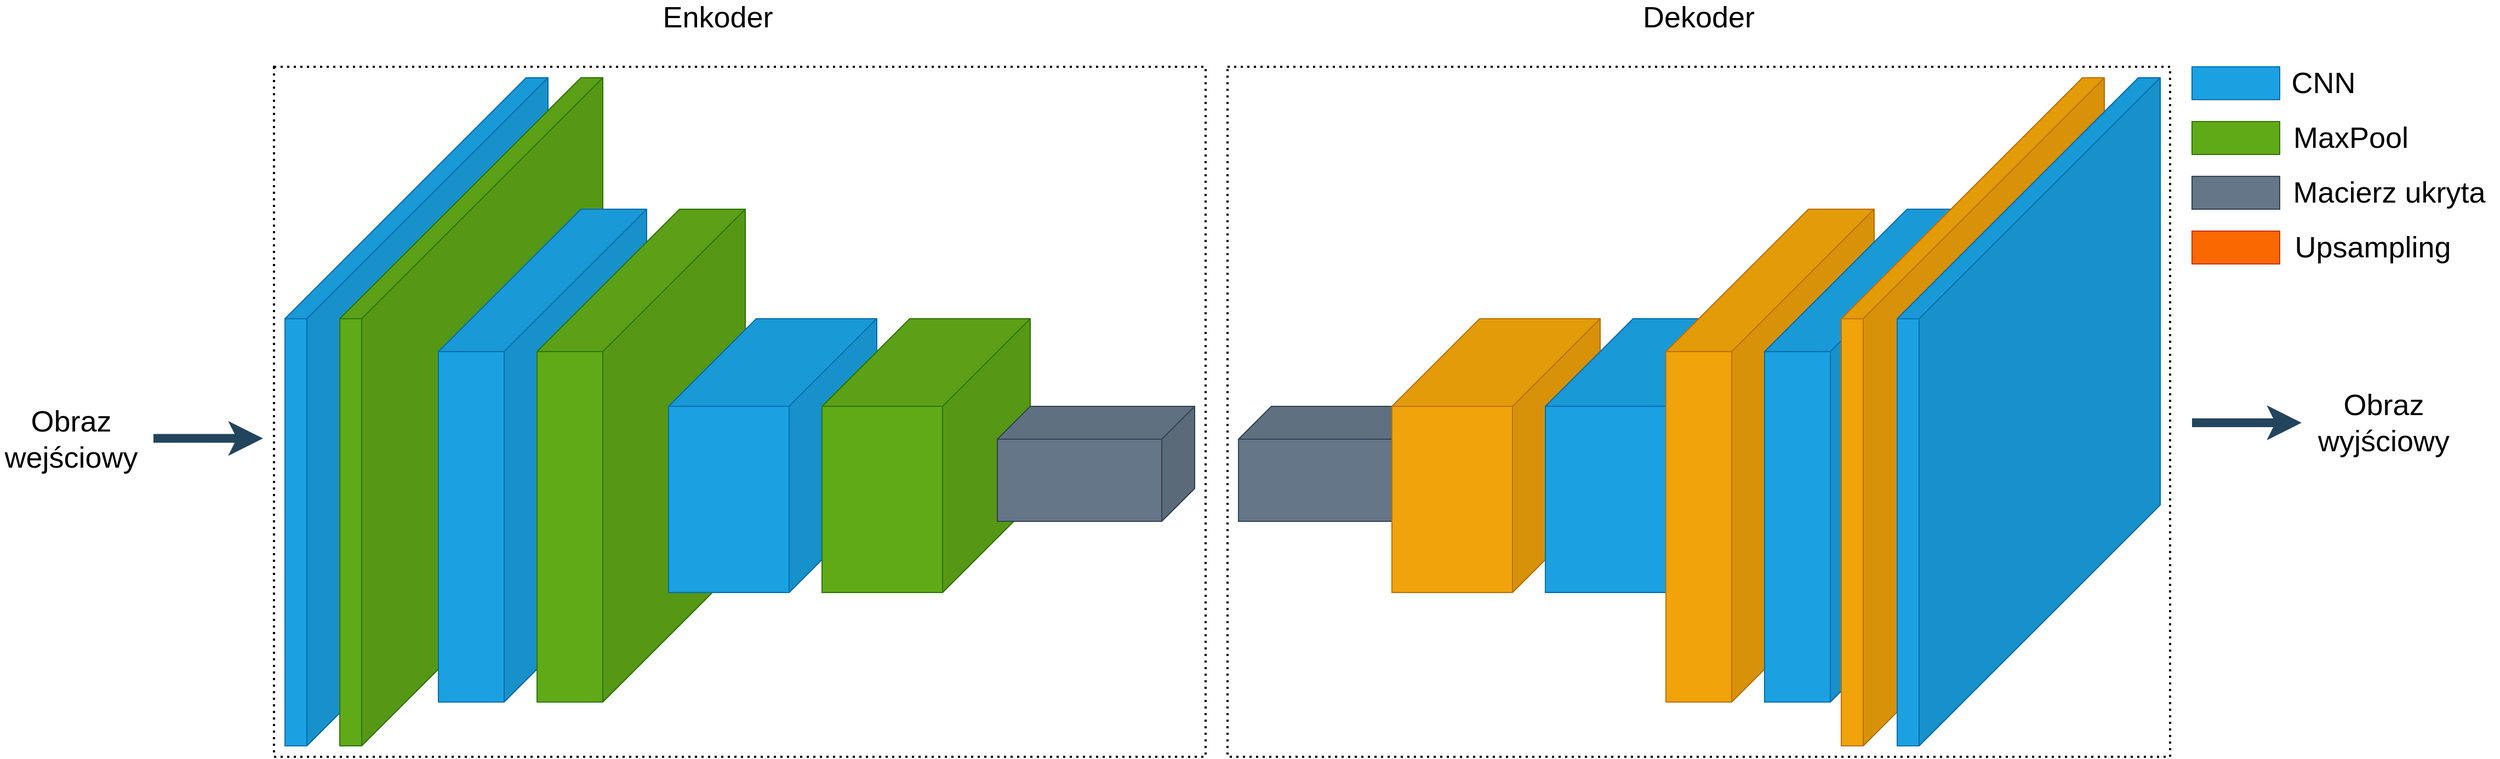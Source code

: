 <mxfile version="22.0.6" type="github">
  <diagram name="Strona-1" id="7Bol3v8hB-BvymdotYsc">
    <mxGraphModel dx="3838" dy="1816" grid="1" gridSize="10" guides="1" tooltips="1" connect="1" arrows="1" fold="1" page="1" pageScale="1" pageWidth="827" pageHeight="1169" math="0" shadow="0">
      <root>
        <mxCell id="0" />
        <mxCell id="1" parent="0" />
        <mxCell id="Qzy2jJmeIsJSBQBwepts-1" value="" style="shape=cube;whiteSpace=wrap;html=1;boundedLbl=1;backgroundOutline=1;darkOpacity=0.05;darkOpacity2=0.1;direction=east;flipH=1;size=220;labelBackgroundColor=none;fillColor=#1ba1e2;strokeColor=#006EAF;fontColor=#ffffff;" vertex="1" parent="1">
          <mxGeometry x="-360" y="240" width="240" height="610" as="geometry" />
        </mxCell>
        <mxCell id="Qzy2jJmeIsJSBQBwepts-3" value="" style="shape=cube;whiteSpace=wrap;html=1;boundedLbl=1;backgroundOutline=1;darkOpacity=0.05;darkOpacity2=0.1;direction=east;flipH=1;size=220;labelBackgroundColor=none;fillColor=#60a917;strokeColor=#2D7600;fontColor=#ffffff;" vertex="1" parent="1">
          <mxGeometry x="-310" y="240" width="240" height="610" as="geometry" />
        </mxCell>
        <mxCell id="Qzy2jJmeIsJSBQBwepts-9" value="" style="shape=cube;whiteSpace=wrap;html=1;boundedLbl=1;backgroundOutline=1;darkOpacity=0.05;darkOpacity2=0.1;direction=east;flipH=1;size=130;labelBackgroundColor=none;fillColor=#1ba1e2;strokeColor=#006EAF;fontColor=#ffffff;" vertex="1" parent="1">
          <mxGeometry x="-220" y="360" width="190" height="450" as="geometry" />
        </mxCell>
        <mxCell id="Qzy2jJmeIsJSBQBwepts-11" value="" style="shape=cube;whiteSpace=wrap;html=1;boundedLbl=1;backgroundOutline=1;darkOpacity=0.05;darkOpacity2=0.1;direction=east;flipH=1;size=130;labelBackgroundColor=none;fillColor=#60a917;strokeColor=#2D7600;fontColor=#ffffff;" vertex="1" parent="1">
          <mxGeometry x="-130" y="360" width="190" height="450" as="geometry" />
        </mxCell>
        <mxCell id="Qzy2jJmeIsJSBQBwepts-12" value="" style="shape=cube;whiteSpace=wrap;html=1;boundedLbl=1;backgroundOutline=1;darkOpacity=0.05;darkOpacity2=0.1;direction=east;flipH=1;size=80;labelBackgroundColor=none;fillColor=#1ba1e2;strokeColor=#006EAF;fontColor=#ffffff;" vertex="1" parent="1">
          <mxGeometry x="-10" y="460" width="190" height="250" as="geometry" />
        </mxCell>
        <mxCell id="Qzy2jJmeIsJSBQBwepts-19" value="" style="shape=cube;whiteSpace=wrap;html=1;boundedLbl=1;backgroundOutline=1;darkOpacity=0.05;darkOpacity2=0.1;direction=east;flipH=1;size=80;labelBackgroundColor=none;fillColor=#60a917;strokeColor=#2D7600;fontColor=#ffffff;" vertex="1" parent="1">
          <mxGeometry x="130" y="460" width="190" height="250" as="geometry" />
        </mxCell>
        <mxCell id="Qzy2jJmeIsJSBQBwepts-6" value="" style="shape=cube;whiteSpace=wrap;html=1;boundedLbl=1;backgroundOutline=1;darkOpacity=0.05;darkOpacity2=0.1;direction=east;flipH=1;size=30;labelBackgroundColor=none;fillColor=#647687;strokeColor=#314354;fontColor=#ffffff;" vertex="1" parent="1">
          <mxGeometry x="290" y="540" width="180" height="105" as="geometry" />
        </mxCell>
        <mxCell id="Qzy2jJmeIsJSBQBwepts-20" value="" style="shape=cube;whiteSpace=wrap;html=1;boundedLbl=1;backgroundOutline=1;darkOpacity=0.05;darkOpacity2=0.1;direction=east;flipH=1;size=30;labelBackgroundColor=none;fillColor=#647687;strokeColor=#314354;fontColor=#ffffff;" vertex="1" parent="1">
          <mxGeometry x="510" y="540" width="180" height="105" as="geometry" />
        </mxCell>
        <mxCell id="Qzy2jJmeIsJSBQBwepts-21" value="" style="shape=cube;whiteSpace=wrap;html=1;boundedLbl=1;backgroundOutline=1;darkOpacity=0.05;darkOpacity2=0.1;direction=east;flipH=1;size=80;labelBackgroundColor=none;fillColor=#f0a30a;strokeColor=#BD7000;fontColor=#000000;" vertex="1" parent="1">
          <mxGeometry x="650" y="460" width="190" height="250" as="geometry" />
        </mxCell>
        <mxCell id="Qzy2jJmeIsJSBQBwepts-22" value="" style="shape=cube;whiteSpace=wrap;html=1;boundedLbl=1;backgroundOutline=1;darkOpacity=0.05;darkOpacity2=0.1;direction=east;flipH=1;size=80;labelBackgroundColor=none;fillColor=#1ba1e2;strokeColor=#006EAF;fontColor=#ffffff;" vertex="1" parent="1">
          <mxGeometry x="790" y="460" width="190" height="250" as="geometry" />
        </mxCell>
        <mxCell id="Qzy2jJmeIsJSBQBwepts-23" value="" style="shape=cube;whiteSpace=wrap;html=1;boundedLbl=1;backgroundOutline=1;darkOpacity=0.05;darkOpacity2=0.1;direction=east;flipH=1;size=130;labelBackgroundColor=none;fillColor=#f0a30a;strokeColor=#BD7000;fontColor=#000000;" vertex="1" parent="1">
          <mxGeometry x="900" y="360" width="190" height="450" as="geometry" />
        </mxCell>
        <mxCell id="Qzy2jJmeIsJSBQBwepts-24" value="" style="shape=cube;whiteSpace=wrap;html=1;boundedLbl=1;backgroundOutline=1;darkOpacity=0.05;darkOpacity2=0.1;direction=east;flipH=1;size=130;labelBackgroundColor=none;fillColor=#1ba1e2;strokeColor=#006EAF;fontColor=#ffffff;" vertex="1" parent="1">
          <mxGeometry x="990" y="360" width="190" height="450" as="geometry" />
        </mxCell>
        <mxCell id="Qzy2jJmeIsJSBQBwepts-25" value="" style="shape=cube;whiteSpace=wrap;html=1;boundedLbl=1;backgroundOutline=1;darkOpacity=0.05;darkOpacity2=0.1;direction=east;flipH=1;size=220;labelBackgroundColor=none;fillColor=#f0a30a;strokeColor=#BD7000;fontColor=#000000;" vertex="1" parent="1">
          <mxGeometry x="1060" y="240" width="240" height="610" as="geometry" />
        </mxCell>
        <mxCell id="Qzy2jJmeIsJSBQBwepts-26" value="" style="shape=cube;whiteSpace=wrap;html=1;boundedLbl=1;backgroundOutline=1;darkOpacity=0.05;darkOpacity2=0.1;direction=east;flipH=1;size=220;labelBackgroundColor=none;fillColor=#1ba1e2;strokeColor=#006EAF;fontColor=#ffffff;" vertex="1" parent="1">
          <mxGeometry x="1111" y="240" width="240" height="610" as="geometry" />
        </mxCell>
        <mxCell id="Qzy2jJmeIsJSBQBwepts-52" value="Text" style="text;html=1;strokeColor=none;fillColor=none;align=center;verticalAlign=middle;whiteSpace=wrap;rounded=0;fontColor=#FFFFFF;" vertex="1" parent="1">
          <mxGeometry x="-150" y="180" width="60" height="30" as="geometry" />
        </mxCell>
        <mxCell id="Qzy2jJmeIsJSBQBwepts-59" value="" style="rounded=0;whiteSpace=wrap;html=1;strokeColor=#000000;fontColor=#FFFFFF;fillColor=none;strokeWidth=2;dashed=1;dashPattern=1 2;" vertex="1" parent="1">
          <mxGeometry x="500" y="230" width="860" height="630" as="geometry" />
        </mxCell>
        <mxCell id="Qzy2jJmeIsJSBQBwepts-60" value="" style="rounded=0;whiteSpace=wrap;html=1;strokeColor=#000000;fontColor=#FFFFFF;fillColor=none;strokeWidth=2;dashed=1;dashPattern=1 2;" vertex="1" parent="1">
          <mxGeometry x="-370" y="230" width="850" height="630" as="geometry" />
        </mxCell>
        <mxCell id="Qzy2jJmeIsJSBQBwepts-61" value="Text" style="text;html=1;strokeColor=none;fillColor=none;align=center;verticalAlign=middle;whiteSpace=wrap;rounded=0;fontColor=#FFFFFF;" vertex="1" parent="1">
          <mxGeometry x="480" y="530" width="60" height="30" as="geometry" />
        </mxCell>
        <mxCell id="Qzy2jJmeIsJSBQBwepts-62" value="&lt;font style=&quot;font-size: 27px;&quot; color=&quot;#000000&quot;&gt;Enkoder&lt;/font&gt;" style="text;html=1;strokeColor=none;fillColor=none;align=center;verticalAlign=middle;whiteSpace=wrap;rounded=0;fontColor=#FFFFFF;" vertex="1" parent="1">
          <mxGeometry x="-30" y="170" width="130" height="30" as="geometry" />
        </mxCell>
        <mxCell id="Qzy2jJmeIsJSBQBwepts-63" value="&lt;font style=&quot;font-size: 27px;&quot; color=&quot;#000000&quot;&gt;Dekoder&lt;/font&gt;" style="text;html=1;strokeColor=none;fillColor=none;align=center;verticalAlign=middle;whiteSpace=wrap;rounded=0;fontColor=#FFFFFF;" vertex="1" parent="1">
          <mxGeometry x="865" y="170" width="130" height="30" as="geometry" />
        </mxCell>
        <mxCell id="Qzy2jJmeIsJSBQBwepts-64" value="&lt;font style=&quot;font-size: 27px;&quot; color=&quot;#000000&quot;&gt;Obraz wejściowy&lt;/font&gt;" style="text;html=1;strokeColor=none;fillColor=none;align=center;verticalAlign=middle;whiteSpace=wrap;rounded=0;fontColor=#FFFFFF;" vertex="1" parent="1">
          <mxGeometry x="-620" y="555" width="130" height="30" as="geometry" />
        </mxCell>
        <mxCell id="Qzy2jJmeIsJSBQBwepts-65" value="&lt;font style=&quot;font-size: 27px;&quot; color=&quot;#000000&quot;&gt;Obraz wyjściowy&lt;/font&gt;" style="text;html=1;strokeColor=none;fillColor=none;align=center;verticalAlign=middle;whiteSpace=wrap;rounded=0;fontColor=#FFFFFF;" vertex="1" parent="1">
          <mxGeometry x="1490" y="540" width="130" height="30" as="geometry" />
        </mxCell>
        <mxCell id="Qzy2jJmeIsJSBQBwepts-69" value="" style="endArrow=classic;html=1;rounded=0;strokeColor=#23445D;strokeWidth=8;" edge="1" parent="1">
          <mxGeometry width="50" height="50" relative="1" as="geometry">
            <mxPoint x="-480" y="569.29" as="sourcePoint" />
            <mxPoint x="-380" y="569.29" as="targetPoint" />
          </mxGeometry>
        </mxCell>
        <mxCell id="Qzy2jJmeIsJSBQBwepts-71" style="edgeStyle=orthogonalEdgeStyle;rounded=0;orthogonalLoop=1;jettySize=auto;html=1;exitX=0.5;exitY=1;exitDx=0;exitDy=0;strokeColor=#23445D;" edge="1" parent="1" source="Qzy2jJmeIsJSBQBwepts-64" target="Qzy2jJmeIsJSBQBwepts-64">
          <mxGeometry relative="1" as="geometry" />
        </mxCell>
        <mxCell id="Qzy2jJmeIsJSBQBwepts-72" value="" style="endArrow=classic;html=1;rounded=0;strokeColor=#23445D;strokeWidth=8;" edge="1" parent="1">
          <mxGeometry width="50" height="50" relative="1" as="geometry">
            <mxPoint x="1380" y="555" as="sourcePoint" />
            <mxPoint x="1480" y="555" as="targetPoint" />
          </mxGeometry>
        </mxCell>
        <mxCell id="Qzy2jJmeIsJSBQBwepts-73" value="" style="rounded=0;whiteSpace=wrap;html=1;strokeColor=#006EAF;fontColor=#ffffff;fillColor=#1ba1e2;" vertex="1" parent="1">
          <mxGeometry x="1380" y="230" width="80" height="30" as="geometry" />
        </mxCell>
        <mxCell id="Qzy2jJmeIsJSBQBwepts-74" value="&lt;font style=&quot;font-size: 27px;&quot; color=&quot;#000000&quot;&gt;CNN&lt;/font&gt;" style="text;html=1;strokeColor=none;fillColor=none;align=center;verticalAlign=middle;whiteSpace=wrap;rounded=0;fontColor=#FFFFFF;" vertex="1" parent="1">
          <mxGeometry x="1460" y="230" width="80" height="30" as="geometry" />
        </mxCell>
        <mxCell id="Qzy2jJmeIsJSBQBwepts-75" value="" style="rounded=0;whiteSpace=wrap;html=1;strokeColor=#2D7600;fontColor=#ffffff;fillColor=#60a917;" vertex="1" parent="1">
          <mxGeometry x="1380" y="280" width="80" height="30" as="geometry" />
        </mxCell>
        <mxCell id="Qzy2jJmeIsJSBQBwepts-76" value="&lt;font style=&quot;font-size: 27px;&quot; color=&quot;#000000&quot;&gt;MaxPool&lt;/font&gt;" style="text;html=1;strokeColor=none;fillColor=none;align=center;verticalAlign=middle;whiteSpace=wrap;rounded=0;fontColor=#FFFFFF;" vertex="1" parent="1">
          <mxGeometry x="1460" y="280" width="130" height="30" as="geometry" />
        </mxCell>
        <mxCell id="Qzy2jJmeIsJSBQBwepts-77" value="" style="rounded=0;whiteSpace=wrap;html=1;strokeColor=#314354;fontColor=#ffffff;fillColor=#647687;" vertex="1" parent="1">
          <mxGeometry x="1380" y="330" width="80" height="30" as="geometry" />
        </mxCell>
        <mxCell id="Qzy2jJmeIsJSBQBwepts-78" value="&lt;font style=&quot;font-size: 27px;&quot; color=&quot;#000000&quot;&gt;Macierz ukryta&lt;/font&gt;" style="text;html=1;strokeColor=none;fillColor=none;align=center;verticalAlign=middle;whiteSpace=wrap;rounded=0;fontColor=#FFFFFF;" vertex="1" parent="1">
          <mxGeometry x="1460" y="330" width="200" height="30" as="geometry" />
        </mxCell>
        <mxCell id="Qzy2jJmeIsJSBQBwepts-79" value="" style="rounded=0;whiteSpace=wrap;html=1;strokeColor=#C73500;fontColor=#000000;fillColor=#fa6800;" vertex="1" parent="1">
          <mxGeometry x="1380" y="380" width="80" height="30" as="geometry" />
        </mxCell>
        <mxCell id="Qzy2jJmeIsJSBQBwepts-80" value="&lt;font style=&quot;font-size: 27px;&quot; color=&quot;#000000&quot;&gt;Upsampling&lt;/font&gt;" style="text;html=1;strokeColor=none;fillColor=none;align=center;verticalAlign=middle;whiteSpace=wrap;rounded=0;fontColor=#FFFFFF;" vertex="1" parent="1">
          <mxGeometry x="1460" y="380" width="170" height="30" as="geometry" />
        </mxCell>
      </root>
    </mxGraphModel>
  </diagram>
</mxfile>

